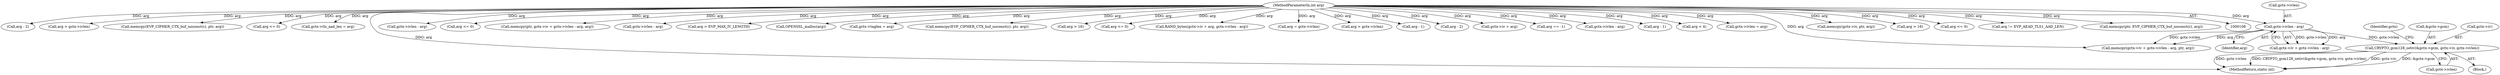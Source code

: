 digraph "0_openssl_00d965474b22b54e4275232bc71ee0c699c5cd21_0@pointer" {
"1000439" [label="(Call,CRYPTO_gcm128_setiv(&gctx->gcm, gctx->iv, gctx->ivlen))"];
"1000432" [label="(Call,gctx->ivlen - arg)"];
"1000111" [label="(MethodParameterIn,int arg)"];
"1000520" [label="(Call,arg - 2)"];
"1000177" [label="(Call,arg > gctx->ivlen)"];
"1000452" [label="(Identifier,gctx)"];
"1000464" [label="(Call,memcpy(EVP_CIPHER_CTX_buf_noconst(c), ptr, arg))"];
"1000440" [label="(Call,&gctx->gcm)"];
"1000436" [label="(Identifier,arg)"];
"1000218" [label="(Call,arg <= 0)"];
"1000469" [label="(Call,gctx->tls_aad_len = arg)"];
"1000627" [label="(MethodReturn,static int)"];
"1000324" [label="(Call,gctx->ivlen - arg)"];
"1000367" [label="(Call,arg <= 0)"];
"1000380" [label="(Call,memcpy(ptr, gctx->iv + gctx->ivlen - arg, arg))"];
"1000386" [label="(Call,gctx->ivlen - arg)"];
"1000433" [label="(Call,gctx->ivlen)"];
"1000174" [label="(Call,arg > EVP_MAX_IV_LENGTH)"];
"1000439" [label="(Call,CRYPTO_gcm128_setiv(&gctx->gcm, gctx->iv, gctx->ivlen))"];
"1000447" [label="(Call,gctx->ivlen)"];
"1000198" [label="(Call,OPENSSL_malloc(arg))"];
"1000234" [label="(Call,gctx->taglen = arg)"];
"1000229" [label="(Call,memcpy(EVP_CIPHER_CTX_buf_noconst(c), ptr, arg))"];
"1000248" [label="(Call,arg > 16)"];
"1000428" [label="(Call,gctx->iv + gctx->ivlen - arg)"];
"1000244" [label="(Call,arg <= 0)"];
"1000318" [label="(Call,RAND_bytes(gctx->iv + arg, gctx->ivlen - arg))"];
"1000375" [label="(Call,arg = gctx->ivlen)"];
"1000370" [label="(Call,arg > gctx->ivlen)"];
"1000432" [label="(Call,gctx->ivlen - arg)"];
"1000111" [label="(MethodParameterIn,int arg)"];
"1000490" [label="(Call,arg - 1)"];
"1000483" [label="(Call,arg - 2)"];
"1000319" [label="(Call,gctx->iv + arg)"];
"1000271" [label="(Call,arg == -1)"];
"1000297" [label="(Call,gctx->ivlen - arg)"];
"1000530" [label="(Call,arg - 1)"];
"1000293" [label="(Call,arg < 4)"];
"1000122" [label="(Block,)"];
"1000208" [label="(Call,gctx->ivlen = arg)"];
"1000427" [label="(Call,memcpy(gctx->iv + gctx->ivlen - arg, ptr, arg))"];
"1000307" [label="(Call,memcpy(gctx->iv, ptr, arg))"];
"1000444" [label="(Call,gctx->iv)"];
"1000222" [label="(Call,arg > 16)"];
"1000167" [label="(Call,arg <= 0)"];
"1000459" [label="(Call,arg != EVP_AEAD_TLS1_AAD_LEN)"];
"1000262" [label="(Call,memcpy(ptr, EVP_CIPHER_CTX_buf_noconst(c), arg))"];
"1000439" -> "1000122"  [label="AST: "];
"1000439" -> "1000447"  [label="CFG: "];
"1000440" -> "1000439"  [label="AST: "];
"1000444" -> "1000439"  [label="AST: "];
"1000447" -> "1000439"  [label="AST: "];
"1000452" -> "1000439"  [label="CFG: "];
"1000439" -> "1000627"  [label="DDG: &gctx->gcm"];
"1000439" -> "1000627"  [label="DDG: gctx->ivlen"];
"1000439" -> "1000627"  [label="DDG: CRYPTO_gcm128_setiv(&gctx->gcm, gctx->iv, gctx->ivlen)"];
"1000439" -> "1000627"  [label="DDG: gctx->iv"];
"1000432" -> "1000439"  [label="DDG: gctx->ivlen"];
"1000432" -> "1000428"  [label="AST: "];
"1000432" -> "1000436"  [label="CFG: "];
"1000433" -> "1000432"  [label="AST: "];
"1000436" -> "1000432"  [label="AST: "];
"1000428" -> "1000432"  [label="CFG: "];
"1000432" -> "1000427"  [label="DDG: gctx->ivlen"];
"1000432" -> "1000427"  [label="DDG: arg"];
"1000432" -> "1000428"  [label="DDG: gctx->ivlen"];
"1000432" -> "1000428"  [label="DDG: arg"];
"1000111" -> "1000432"  [label="DDG: arg"];
"1000111" -> "1000108"  [label="AST: "];
"1000111" -> "1000627"  [label="DDG: arg"];
"1000111" -> "1000167"  [label="DDG: arg"];
"1000111" -> "1000174"  [label="DDG: arg"];
"1000111" -> "1000177"  [label="DDG: arg"];
"1000111" -> "1000198"  [label="DDG: arg"];
"1000111" -> "1000208"  [label="DDG: arg"];
"1000111" -> "1000218"  [label="DDG: arg"];
"1000111" -> "1000222"  [label="DDG: arg"];
"1000111" -> "1000229"  [label="DDG: arg"];
"1000111" -> "1000234"  [label="DDG: arg"];
"1000111" -> "1000244"  [label="DDG: arg"];
"1000111" -> "1000248"  [label="DDG: arg"];
"1000111" -> "1000262"  [label="DDG: arg"];
"1000111" -> "1000271"  [label="DDG: arg"];
"1000111" -> "1000293"  [label="DDG: arg"];
"1000111" -> "1000297"  [label="DDG: arg"];
"1000111" -> "1000307"  [label="DDG: arg"];
"1000111" -> "1000318"  [label="DDG: arg"];
"1000111" -> "1000319"  [label="DDG: arg"];
"1000111" -> "1000324"  [label="DDG: arg"];
"1000111" -> "1000367"  [label="DDG: arg"];
"1000111" -> "1000370"  [label="DDG: arg"];
"1000111" -> "1000375"  [label="DDG: arg"];
"1000111" -> "1000386"  [label="DDG: arg"];
"1000111" -> "1000380"  [label="DDG: arg"];
"1000111" -> "1000427"  [label="DDG: arg"];
"1000111" -> "1000459"  [label="DDG: arg"];
"1000111" -> "1000464"  [label="DDG: arg"];
"1000111" -> "1000469"  [label="DDG: arg"];
"1000111" -> "1000483"  [label="DDG: arg"];
"1000111" -> "1000490"  [label="DDG: arg"];
"1000111" -> "1000520"  [label="DDG: arg"];
"1000111" -> "1000530"  [label="DDG: arg"];
}

